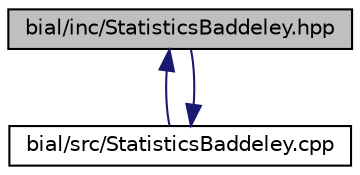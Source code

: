 digraph "bial/inc/StatisticsBaddeley.hpp"
{
  edge [fontname="Helvetica",fontsize="10",labelfontname="Helvetica",labelfontsize="10"];
  node [fontname="Helvetica",fontsize="10",shape=record];
  Node1 [label="bial/inc/StatisticsBaddeley.hpp",height=0.2,width=0.4,color="black", fillcolor="grey75", style="filled", fontcolor="black"];
  Node1 -> Node2 [dir="back",color="midnightblue",fontsize="10",style="solid",fontname="Helvetica"];
  Node2 [label="bial/src/StatisticsBaddeley.cpp",height=0.2,width=0.4,color="black", fillcolor="white", style="filled",URL="$_statistics_baddeley_8cpp.html"];
  Node2 -> Node1 [dir="back",color="midnightblue",fontsize="10",style="solid",fontname="Helvetica"];
}
